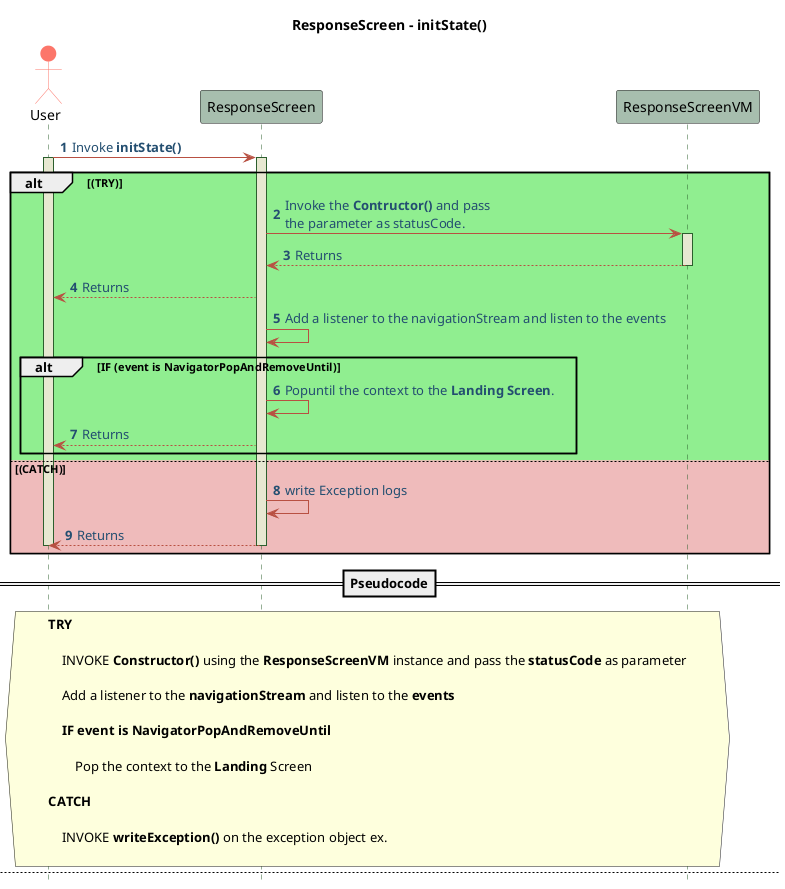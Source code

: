 @startuml ResponseScreen-Sequence-Pseudo

!define POSITIVERESPONSE 90EE90
!define NEGATIVEERESPONSE EFBBBB
!define NUETRALRESPONSE F2DC79

skinparam sequence{
    ParticipantBackgroundColor #A7BEAE
    LifeLineBackgroundColor #E7E8D1
    LifeLineBorderColor #2C5F2D
    ActorBackgroundColor #FC766AFF
    ActorBorderColor #FC766AFF
    ArrowColor #B85042
    ArrowFontColor #234E70
}

title   **ResponseScreen - initState()**
autonumber 1
actor User
hide footbox
User -> ResponseScreen: Invoke **initState()**
activate User
activate ResponseScreen
alt #POSITIVERESPONSE (TRY)
    ResponseScreen -> ResponseScreenVM : Invoke the **Contructor()** and pass\nthe parameter as statusCode.
    activate ResponseScreenVM
    ResponseScreenVM --> ResponseScreen : Returns
    deactivate ResponseScreenVM
    ResponseScreen --> User : Returns
    
    ResponseScreen -> ResponseScreen: Add a listener to the navigationStream and listen to the events

    alt #POSITIVERESPONSE IF (event is NavigatorPopAndRemoveUntil)
        ResponseScreen-> ResponseScreen: Popuntil the context to the **Landing Screen**.
        ResponseScreen --> User: Returns
    end

else #NEGATIVEERESPONSE (CATCH)
    ResponseScreen -> ResponseScreen : write Exception logs
    ResponseScreen --> User: Returns
    deactivate ResponseScreen
    deactivate User
end
==Pseudocode==
hnote across
**TRY**

    INVOKE **Constructor()** using the **ResponseScreenVM** instance and pass the **statusCode** as parameter

    Add a listener to the **navigationStream** and listen to the **events**
    
    **IF event is NavigatorPopAndRemoveUntil**

        Pop the context to the **Landing** Screen
    
**CATCH**
    
    INVOKE **writeException()** on the exception object ex.

end note

newpage  **ResponseScreen - dispose()**
!define POSITIVERESPONSE 90EE90
!define NEGATIVEERESPONSE EFBBBB
!define NUETRALRESPONSE F2DC79

skinparam sequence{
    ParticipantBackgroundColor #A7BEAE
    LifeLineBackgroundColor #E7E8D1
    LifeLineBorderColor #2C5F2D
    ActorBackgroundColor #FC766AFF
    ActorBorderColor #FC766AFF
    ArrowColor #B85042
    ArrowFontColor #234E70
}

autonumber 1
hide footbox
User -> ResponseScreen: Invoke **dispose()**
activate User
activate ResponseScreen
ResponseScreen -> ResponseScreen: dispose the **navigationStream**
ResponseScreen --> User: Returns
deactivate ResponseScreen
deactivate User

==Pseudocode==
hnote across
    USING **dispose()** method dispose the **navigationStream**
end note

newpage BackToHome Post
autonumber
hide footbox
User -> ResponseScreen: **BackToHome** Button.Clicked
activate User
activate ResponseScreen
ResponseScreen -> ResponseScreenVM: Invoke **navigateBackToLandingScreen()**
activate ResponseScreenVM
ResponseScreenVM --> ResponseScreen: Returns
deactivate ResponseScreenVM
ResponseScreen -> User: Display **LandingScreen**
deactivate ResponseScreen
deactivate User

==Pseudocode==
hnote across

INVOKE **navigateBackToLandingScreen()** method

DISPLAY **LandingScreen** to the User 

end note
@enduml